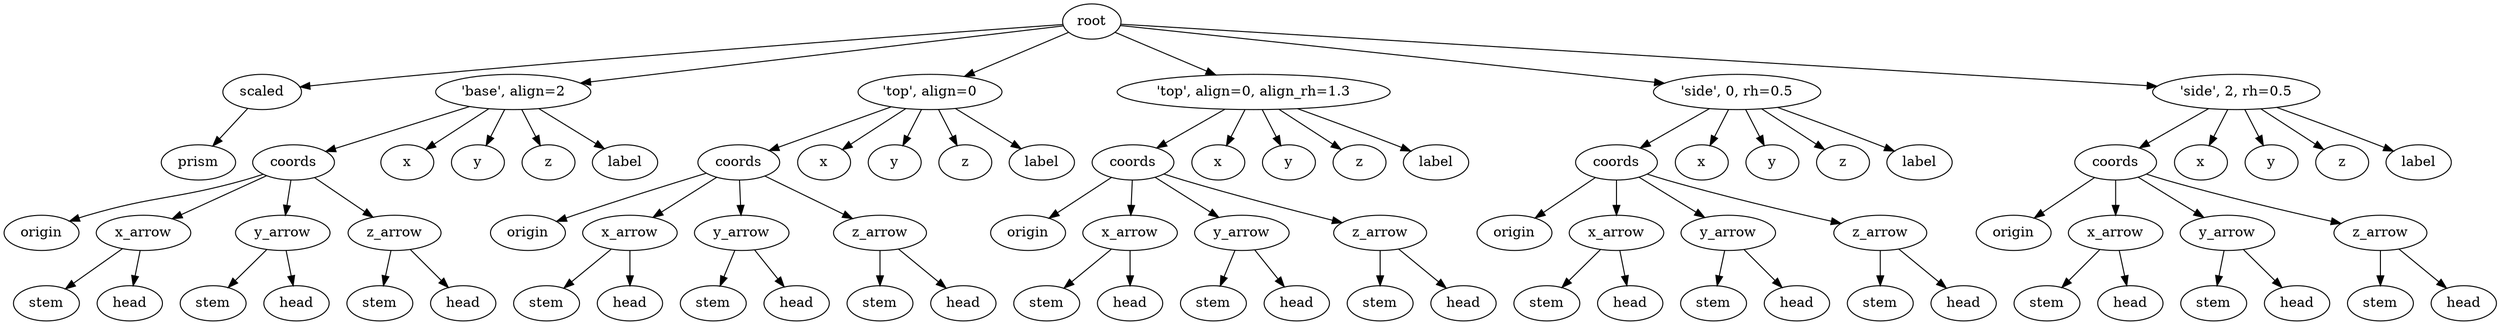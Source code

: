 digraph scaled {
    root_218 [label="root"];
    scaled_219 [label="scaled"];
    prism_220 [label="prism"];
    221 [label="'base',\ align=2"];
    coords_222 [label="coords"];
    origin_223 [label="origin"];
    x_arrow_224 [label="x_arrow"];
    stem_225 [label="stem"];
    head_226 [label="head"];
    y_arrow_227 [label="y_arrow"];
    stem_228 [label="stem"];
    head_229 [label="head"];
    z_arrow_230 [label="z_arrow"];
    stem_231 [label="stem"];
    head_232 [label="head"];
    x_233 [label="x"];
    y_234 [label="y"];
    z_235 [label="z"];
    label_236 [label="label"];
    237 [label="'top',\ align=0"];
    coords_238 [label="coords"];
    origin_239 [label="origin"];
    x_arrow_240 [label="x_arrow"];
    stem_241 [label="stem"];
    head_242 [label="head"];
    y_arrow_243 [label="y_arrow"];
    stem_244 [label="stem"];
    head_245 [label="head"];
    z_arrow_246 [label="z_arrow"];
    stem_247 [label="stem"];
    head_248 [label="head"];
    x_249 [label="x"];
    y_250 [label="y"];
    z_251 [label="z"];
    label_252 [label="label"];
    253 [label="'top',\ align=0,\ align_rh=1\.3"];
    coords_254 [label="coords"];
    origin_255 [label="origin"];
    x_arrow_256 [label="x_arrow"];
    stem_257 [label="stem"];
    head_258 [label="head"];
    y_arrow_259 [label="y_arrow"];
    stem_260 [label="stem"];
    head_261 [label="head"];
    z_arrow_262 [label="z_arrow"];
    stem_263 [label="stem"];
    head_264 [label="head"];
    x_265 [label="x"];
    y_266 [label="y"];
    z_267 [label="z"];
    label_268 [label="label"];
    269 [label="'side',\ 0,\ rh=0\.5"];
    coords_270 [label="coords"];
    origin_271 [label="origin"];
    x_arrow_272 [label="x_arrow"];
    stem_273 [label="stem"];
    head_274 [label="head"];
    y_arrow_275 [label="y_arrow"];
    stem_276 [label="stem"];
    head_277 [label="head"];
    z_arrow_278 [label="z_arrow"];
    stem_279 [label="stem"];
    head_280 [label="head"];
    x_281 [label="x"];
    y_282 [label="y"];
    z_283 [label="z"];
    label_284 [label="label"];
    285 [label="'side',\ 2,\ rh=0\.5"];
    coords_286 [label="coords"];
    origin_287 [label="origin"];
    x_arrow_288 [label="x_arrow"];
    stem_289 [label="stem"];
    head_290 [label="head"];
    y_arrow_291 [label="y_arrow"];
    stem_292 [label="stem"];
    head_293 [label="head"];
    z_arrow_294 [label="z_arrow"];
    stem_295 [label="stem"];
    head_296 [label="head"];
    x_297 [label="x"];
    y_298 [label="y"];
    z_299 [label="z"];
    label_300 [label="label"];
    root_218 -> scaled_219;
    scaled_219 -> prism_220;
    root_218 -> 221;
    221 -> coords_222;
    coords_222 -> origin_223;
    coords_222 -> x_arrow_224;
    x_arrow_224 -> stem_225;
    x_arrow_224 -> head_226;
    coords_222 -> y_arrow_227;
    y_arrow_227 -> stem_228;
    y_arrow_227 -> head_229;
    coords_222 -> z_arrow_230;
    z_arrow_230 -> stem_231;
    z_arrow_230 -> head_232;
    221 -> x_233;
    221 -> y_234;
    221 -> z_235;
    221 -> label_236;
    root_218 -> 237;
    237 -> coords_238;
    coords_238 -> origin_239;
    coords_238 -> x_arrow_240;
    x_arrow_240 -> stem_241;
    x_arrow_240 -> head_242;
    coords_238 -> y_arrow_243;
    y_arrow_243 -> stem_244;
    y_arrow_243 -> head_245;
    coords_238 -> z_arrow_246;
    z_arrow_246 -> stem_247;
    z_arrow_246 -> head_248;
    237 -> x_249;
    237 -> y_250;
    237 -> z_251;
    237 -> label_252;
    root_218 -> 253;
    253 -> coords_254;
    coords_254 -> origin_255;
    coords_254 -> x_arrow_256;
    x_arrow_256 -> stem_257;
    x_arrow_256 -> head_258;
    coords_254 -> y_arrow_259;
    y_arrow_259 -> stem_260;
    y_arrow_259 -> head_261;
    coords_254 -> z_arrow_262;
    z_arrow_262 -> stem_263;
    z_arrow_262 -> head_264;
    253 -> x_265;
    253 -> y_266;
    253 -> z_267;
    253 -> label_268;
    root_218 -> 269;
    269 -> coords_270;
    coords_270 -> origin_271;
    coords_270 -> x_arrow_272;
    x_arrow_272 -> stem_273;
    x_arrow_272 -> head_274;
    coords_270 -> y_arrow_275;
    y_arrow_275 -> stem_276;
    y_arrow_275 -> head_277;
    coords_270 -> z_arrow_278;
    z_arrow_278 -> stem_279;
    z_arrow_278 -> head_280;
    269 -> x_281;
    269 -> y_282;
    269 -> z_283;
    269 -> label_284;
    root_218 -> 285;
    285 -> coords_286;
    coords_286 -> origin_287;
    coords_286 -> x_arrow_288;
    x_arrow_288 -> stem_289;
    x_arrow_288 -> head_290;
    coords_286 -> y_arrow_291;
    y_arrow_291 -> stem_292;
    y_arrow_291 -> head_293;
    coords_286 -> z_arrow_294;
    z_arrow_294 -> stem_295;
    z_arrow_294 -> head_296;
    285 -> x_297;
    285 -> y_298;
    285 -> z_299;
    285 -> label_300;
}
